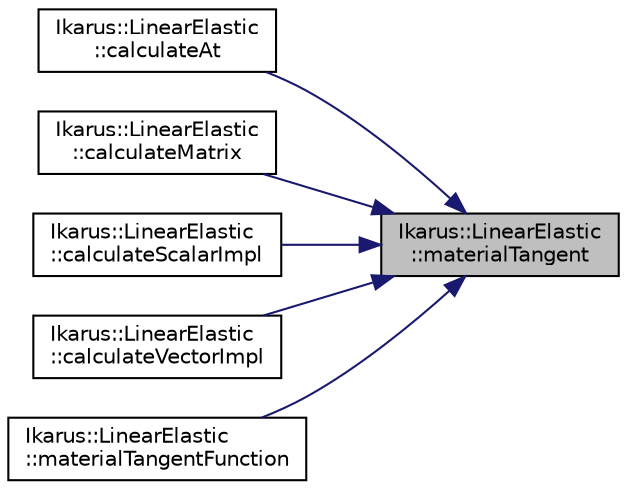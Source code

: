 digraph "Ikarus::LinearElastic::materialTangent"
{
 // LATEX_PDF_SIZE
  edge [fontname="Helvetica",fontsize="10",labelfontname="Helvetica",labelfontsize="10"];
  node [fontname="Helvetica",fontsize="10",shape=record];
  rankdir="RL";
  Node1 [label="Ikarus::LinearElastic\l::materialTangent",height=0.2,width=0.4,color="black", fillcolor="grey75", style="filled", fontcolor="black",tooltip="Gets the material tangent matrix for the linear elastic material."];
  Node1 -> Node2 [dir="back",color="midnightblue",fontsize="10",style="solid",fontname="Helvetica"];
  Node2 [label="Ikarus::LinearElastic\l::calculateAt",height=0.2,width=0.4,color="black", fillcolor="white", style="filled",URL="$d0/d00/a01286.html#a51a4d30fb9b0ee5c2bf7683b69f0eda9",tooltip="Calculates results at a specific local position."];
  Node1 -> Node3 [dir="back",color="midnightblue",fontsize="10",style="solid",fontname="Helvetica"];
  Node3 [label="Ikarus::LinearElastic\l::calculateMatrix",height=0.2,width=0.4,color="black", fillcolor="white", style="filled",URL="$d0/d00/a01286.html#a9d491b6c69f9f28b2a838075526fa705",tooltip="Calculates the matrix stiffness for the given FERequirementType."];
  Node1 -> Node4 [dir="back",color="midnightblue",fontsize="10",style="solid",fontname="Helvetica"];
  Node4 [label="Ikarus::LinearElastic\l::calculateScalarImpl",height=0.2,width=0.4,color="black", fillcolor="white", style="filled",URL="$d0/d00/a01286.html#a2f4e42b682af401fcfaada66e5a05d53",tooltip=" "];
  Node1 -> Node5 [dir="back",color="midnightblue",fontsize="10",style="solid",fontname="Helvetica"];
  Node5 [label="Ikarus::LinearElastic\l::calculateVectorImpl",height=0.2,width=0.4,color="black", fillcolor="white", style="filled",URL="$d0/d00/a01286.html#a3cb0f7f1a2745097f3e91b9c0928722f",tooltip=" "];
  Node1 -> Node6 [dir="back",color="midnightblue",fontsize="10",style="solid",fontname="Helvetica"];
  Node6 [label="Ikarus::LinearElastic\l::materialTangentFunction",height=0.2,width=0.4,color="black", fillcolor="white", style="filled",URL="$d0/d00/a01286.html#a23a003fe0c49bfc18714da0889b00c65",tooltip="Gets the material tangent function for the given FERequirementType."];
}
